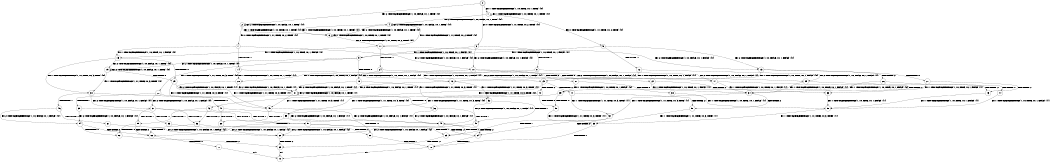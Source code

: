 digraph BCG {
size = "7, 10.5";
center = TRUE;
node [shape = circle];
0 [peripheries = 2];
0 -> 1 [label = "EX !1 !ATOMIC_EXCH_BRANCH (1, +0, TRUE, +0, 1, TRUE) !{0}"];
0 -> 2 [label = "EX !2 !ATOMIC_EXCH_BRANCH (1, +0, FALSE, +0, 1, TRUE) !{0}"];
0 -> 3 [label = "EX !0 !ATOMIC_EXCH_BRANCH (1, +1, TRUE, +0, 2, TRUE) !{0}"];
1 -> 4 [label = "EX !2 !ATOMIC_EXCH_BRANCH (1, +0, FALSE, +0, 1, TRUE) !{0}"];
1 -> 5 [label = "EX !0 !ATOMIC_EXCH_BRANCH (1, +1, TRUE, +0, 2, TRUE) !{0}"];
1 -> 1 [label = "EX !1 !ATOMIC_EXCH_BRANCH (1, +0, TRUE, +0, 1, TRUE) !{0}"];
2 -> 6 [label = "EX !1 !ATOMIC_EXCH_BRANCH (1, +0, TRUE, +0, 1, TRUE) !{0}"];
2 -> 7 [label = "EX !0 !ATOMIC_EXCH_BRANCH (1, +1, TRUE, +0, 2, TRUE) !{0}"];
2 -> 2 [label = "EX !2 !ATOMIC_EXCH_BRANCH (1, +0, FALSE, +0, 1, TRUE) !{0}"];
3 -> 8 [label = "TERMINATE !0"];
3 -> 9 [label = "EX !1 !ATOMIC_EXCH_BRANCH (1, +0, TRUE, +0, 1, FALSE) !{0}"];
3 -> 10 [label = "EX !2 !ATOMIC_EXCH_BRANCH (1, +0, FALSE, +0, 1, FALSE) !{0}"];
4 -> 11 [label = "EX !0 !ATOMIC_EXCH_BRANCH (1, +1, TRUE, +0, 2, TRUE) !{0}"];
4 -> 4 [label = "EX !2 !ATOMIC_EXCH_BRANCH (1, +0, FALSE, +0, 1, TRUE) !{0}"];
4 -> 6 [label = "EX !1 !ATOMIC_EXCH_BRANCH (1, +0, TRUE, +0, 1, TRUE) !{0}"];
5 -> 12 [label = "TERMINATE !0"];
5 -> 13 [label = "EX !2 !ATOMIC_EXCH_BRANCH (1, +0, FALSE, +0, 1, FALSE) !{0}"];
5 -> 9 [label = "EX !1 !ATOMIC_EXCH_BRANCH (1, +0, TRUE, +0, 1, FALSE) !{0}"];
6 -> 11 [label = "EX !0 !ATOMIC_EXCH_BRANCH (1, +1, TRUE, +0, 2, TRUE) !{0}"];
6 -> 4 [label = "EX !2 !ATOMIC_EXCH_BRANCH (1, +0, FALSE, +0, 1, TRUE) !{0}"];
6 -> 6 [label = "EX !1 !ATOMIC_EXCH_BRANCH (1, +0, TRUE, +0, 1, TRUE) !{0}"];
7 -> 14 [label = "TERMINATE !0"];
7 -> 15 [label = "EX !1 !ATOMIC_EXCH_BRANCH (1, +0, TRUE, +0, 1, FALSE) !{0}"];
7 -> 10 [label = "EX !2 !ATOMIC_EXCH_BRANCH (1, +0, FALSE, +0, 1, FALSE) !{0}"];
8 -> 16 [label = "EX !1 !ATOMIC_EXCH_BRANCH (1, +0, TRUE, +0, 1, FALSE) !{1}"];
8 -> 17 [label = "EX !2 !ATOMIC_EXCH_BRANCH (1, +0, FALSE, +0, 1, FALSE) !{1}"];
9 -> 18 [label = "TERMINATE !0"];
9 -> 19 [label = "EX !2 !ATOMIC_EXCH_BRANCH (1, +0, FALSE, +0, 1, TRUE) !{0}"];
9 -> 20 [label = "EX !1 !ATOMIC_EXCH_BRANCH (1, +1, TRUE, +0, 3, TRUE) !{0}"];
10 -> 21 [label = "TERMINATE !2"];
10 -> 22 [label = "TERMINATE !0"];
10 -> 23 [label = "EX !1 !ATOMIC_EXCH_BRANCH (1, +0, TRUE, +0, 1, FALSE) !{0}"];
11 -> 24 [label = "TERMINATE !0"];
11 -> 13 [label = "EX !2 !ATOMIC_EXCH_BRANCH (1, +0, FALSE, +0, 1, FALSE) !{0}"];
11 -> 15 [label = "EX !1 !ATOMIC_EXCH_BRANCH (1, +0, TRUE, +0, 1, FALSE) !{0}"];
12 -> 25 [label = "EX !2 !ATOMIC_EXCH_BRANCH (1, +0, FALSE, +0, 1, FALSE) !{1}"];
12 -> 16 [label = "EX !1 !ATOMIC_EXCH_BRANCH (1, +0, TRUE, +0, 1, FALSE) !{1}"];
13 -> 26 [label = "TERMINATE !2"];
13 -> 27 [label = "TERMINATE !0"];
13 -> 23 [label = "EX !1 !ATOMIC_EXCH_BRANCH (1, +0, TRUE, +0, 1, FALSE) !{0}"];
14 -> 28 [label = "EX !1 !ATOMIC_EXCH_BRANCH (1, +0, TRUE, +0, 1, FALSE) !{1}"];
14 -> 17 [label = "EX !2 !ATOMIC_EXCH_BRANCH (1, +0, FALSE, +0, 1, FALSE) !{1}"];
15 -> 29 [label = "TERMINATE !0"];
15 -> 19 [label = "EX !2 !ATOMIC_EXCH_BRANCH (1, +0, FALSE, +0, 1, TRUE) !{0}"];
15 -> 30 [label = "EX !1 !ATOMIC_EXCH_BRANCH (1, +1, TRUE, +0, 3, TRUE) !{0}"];
16 -> 31 [label = "EX !2 !ATOMIC_EXCH_BRANCH (1, +0, FALSE, +0, 1, TRUE) !{1}"];
16 -> 32 [label = "EX !1 !ATOMIC_EXCH_BRANCH (1, +1, TRUE, +0, 3, TRUE) !{1}"];
17 -> 33 [label = "TERMINATE !2"];
17 -> 34 [label = "EX !1 !ATOMIC_EXCH_BRANCH (1, +0, TRUE, +0, 1, FALSE) !{1}"];
18 -> 31 [label = "EX !2 !ATOMIC_EXCH_BRANCH (1, +0, FALSE, +0, 1, TRUE) !{1}"];
18 -> 32 [label = "EX !1 !ATOMIC_EXCH_BRANCH (1, +1, TRUE, +0, 3, TRUE) !{1}"];
19 -> 29 [label = "TERMINATE !0"];
19 -> 19 [label = "EX !2 !ATOMIC_EXCH_BRANCH (1, +0, FALSE, +0, 1, TRUE) !{0}"];
19 -> 30 [label = "EX !1 !ATOMIC_EXCH_BRANCH (1, +1, TRUE, +0, 3, TRUE) !{0}"];
20 -> 35 [label = "TERMINATE !1"];
20 -> 36 [label = "TERMINATE !0"];
20 -> 37 [label = "EX !2 !ATOMIC_EXCH_BRANCH (1, +0, FALSE, +0, 1, FALSE) !{0}"];
21 -> 38 [label = "TERMINATE !0"];
21 -> 39 [label = "EX !1 !ATOMIC_EXCH_BRANCH (1, +0, TRUE, +0, 1, FALSE) !{0}"];
22 -> 33 [label = "TERMINATE !2"];
22 -> 34 [label = "EX !1 !ATOMIC_EXCH_BRANCH (1, +0, TRUE, +0, 1, FALSE) !{1}"];
23 -> 40 [label = "TERMINATE !2"];
23 -> 41 [label = "TERMINATE !0"];
23 -> 42 [label = "EX !1 !ATOMIC_EXCH_BRANCH (1, +1, TRUE, +0, 3, TRUE) !{0}"];
24 -> 25 [label = "EX !2 !ATOMIC_EXCH_BRANCH (1, +0, FALSE, +0, 1, FALSE) !{1}"];
24 -> 28 [label = "EX !1 !ATOMIC_EXCH_BRANCH (1, +0, TRUE, +0, 1, FALSE) !{1}"];
25 -> 43 [label = "TERMINATE !2"];
25 -> 34 [label = "EX !1 !ATOMIC_EXCH_BRANCH (1, +0, TRUE, +0, 1, FALSE) !{1}"];
26 -> 44 [label = "TERMINATE !0"];
26 -> 39 [label = "EX !1 !ATOMIC_EXCH_BRANCH (1, +0, TRUE, +0, 1, FALSE) !{0}"];
27 -> 43 [label = "TERMINATE !2"];
27 -> 34 [label = "EX !1 !ATOMIC_EXCH_BRANCH (1, +0, TRUE, +0, 1, FALSE) !{1}"];
28 -> 31 [label = "EX !2 !ATOMIC_EXCH_BRANCH (1, +0, FALSE, +0, 1, TRUE) !{1}"];
28 -> 45 [label = "EX !1 !ATOMIC_EXCH_BRANCH (1, +1, TRUE, +0, 3, TRUE) !{1}"];
29 -> 31 [label = "EX !2 !ATOMIC_EXCH_BRANCH (1, +0, FALSE, +0, 1, TRUE) !{1}"];
29 -> 45 [label = "EX !1 !ATOMIC_EXCH_BRANCH (1, +1, TRUE, +0, 3, TRUE) !{1}"];
30 -> 46 [label = "TERMINATE !1"];
30 -> 47 [label = "TERMINATE !0"];
30 -> 37 [label = "EX !2 !ATOMIC_EXCH_BRANCH (1, +0, FALSE, +0, 1, FALSE) !{0}"];
31 -> 31 [label = "EX !2 !ATOMIC_EXCH_BRANCH (1, +0, FALSE, +0, 1, TRUE) !{1}"];
31 -> 45 [label = "EX !1 !ATOMIC_EXCH_BRANCH (1, +1, TRUE, +0, 3, TRUE) !{1}"];
32 -> 48 [label = "TERMINATE !1"];
32 -> 49 [label = "EX !2 !ATOMIC_EXCH_BRANCH (1, +0, FALSE, +0, 1, FALSE) !{1}"];
33 -> 50 [label = "EX !1 !ATOMIC_EXCH_BRANCH (1, +0, TRUE, +0, 1, FALSE) !{1}"];
34 -> 51 [label = "TERMINATE !2"];
34 -> 52 [label = "EX !1 !ATOMIC_EXCH_BRANCH (1, +1, TRUE, +0, 3, TRUE) !{1}"];
35 -> 53 [label = "TERMINATE !0"];
35 -> 54 [label = "EX !2 !ATOMIC_EXCH_BRANCH (1, +0, FALSE, +0, 1, FALSE) !{0}"];
36 -> 48 [label = "TERMINATE !1"];
36 -> 49 [label = "EX !2 !ATOMIC_EXCH_BRANCH (1, +0, FALSE, +0, 1, FALSE) !{1}"];
37 -> 55 [label = "TERMINATE !1"];
37 -> 56 [label = "TERMINATE !2"];
37 -> 57 [label = "TERMINATE !0"];
38 -> 50 [label = "EX !1 !ATOMIC_EXCH_BRANCH (1, +0, TRUE, +0, 1, FALSE) !{1}"];
39 -> 58 [label = "TERMINATE !0"];
39 -> 59 [label = "EX !1 !ATOMIC_EXCH_BRANCH (1, +1, TRUE, +0, 3, TRUE) !{0}"];
40 -> 58 [label = "TERMINATE !0"];
40 -> 59 [label = "EX !1 !ATOMIC_EXCH_BRANCH (1, +1, TRUE, +0, 3, TRUE) !{0}"];
41 -> 51 [label = "TERMINATE !2"];
41 -> 52 [label = "EX !1 !ATOMIC_EXCH_BRANCH (1, +1, TRUE, +0, 3, TRUE) !{1}"];
42 -> 55 [label = "TERMINATE !1"];
42 -> 56 [label = "TERMINATE !2"];
42 -> 57 [label = "TERMINATE !0"];
43 -> 50 [label = "EX !1 !ATOMIC_EXCH_BRANCH (1, +0, TRUE, +0, 1, FALSE) !{1}"];
44 -> 50 [label = "EX !1 !ATOMIC_EXCH_BRANCH (1, +0, TRUE, +0, 1, FALSE) !{1}"];
45 -> 60 [label = "TERMINATE !1"];
45 -> 49 [label = "EX !2 !ATOMIC_EXCH_BRANCH (1, +0, FALSE, +0, 1, FALSE) !{1}"];
46 -> 61 [label = "TERMINATE !0"];
46 -> 54 [label = "EX !2 !ATOMIC_EXCH_BRANCH (1, +0, FALSE, +0, 1, FALSE) !{0}"];
47 -> 60 [label = "TERMINATE !1"];
47 -> 49 [label = "EX !2 !ATOMIC_EXCH_BRANCH (1, +0, FALSE, +0, 1, FALSE) !{1}"];
48 -> 62 [label = "EX !2 !ATOMIC_EXCH_BRANCH (1, +0, FALSE, +0, 1, FALSE) !{2}"];
49 -> 63 [label = "TERMINATE !1"];
49 -> 64 [label = "TERMINATE !2"];
50 -> 65 [label = "EX !1 !ATOMIC_EXCH_BRANCH (1, +1, TRUE, +0, 3, TRUE) !{1}"];
51 -> 65 [label = "EX !1 !ATOMIC_EXCH_BRANCH (1, +1, TRUE, +0, 3, TRUE) !{1}"];
52 -> 63 [label = "TERMINATE !1"];
52 -> 64 [label = "TERMINATE !2"];
53 -> 62 [label = "EX !2 !ATOMIC_EXCH_BRANCH (1, +0, FALSE, +0, 1, FALSE) !{2}"];
54 -> 66 [label = "TERMINATE !2"];
54 -> 67 [label = "TERMINATE !0"];
55 -> 66 [label = "TERMINATE !2"];
55 -> 67 [label = "TERMINATE !0"];
56 -> 66 [label = "TERMINATE !1"];
56 -> 68 [label = "TERMINATE !0"];
57 -> 63 [label = "TERMINATE !1"];
57 -> 64 [label = "TERMINATE !2"];
58 -> 65 [label = "EX !1 !ATOMIC_EXCH_BRANCH (1, +1, TRUE, +0, 3, TRUE) !{1}"];
59 -> 66 [label = "TERMINATE !1"];
59 -> 68 [label = "TERMINATE !0"];
60 -> 62 [label = "EX !2 !ATOMIC_EXCH_BRANCH (1, +0, FALSE, +0, 1, FALSE) !{2}"];
61 -> 62 [label = "EX !2 !ATOMIC_EXCH_BRANCH (1, +0, FALSE, +0, 1, FALSE) !{2}"];
62 -> 69 [label = "TERMINATE !2"];
63 -> 69 [label = "TERMINATE !2"];
64 -> 70 [label = "TERMINATE !1"];
65 -> 70 [label = "TERMINATE !1"];
66 -> 71 [label = "TERMINATE !0"];
67 -> 69 [label = "TERMINATE !2"];
68 -> 70 [label = "TERMINATE !1"];
69 -> 72 [label = "exit"];
70 -> 72 [label = "exit"];
71 -> 72 [label = "exit"];
}
